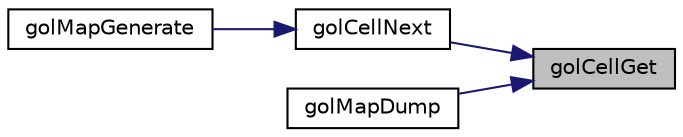 digraph "golCellGet"
{
 // INTERACTIVE_SVG=YES
 // LATEX_PDF_SIZE
  edge [fontname="Helvetica",fontsize="10",labelfontname="Helvetica",labelfontsize="10"];
  node [fontname="Helvetica",fontsize="10",shape=record];
  rankdir="RL";
  Node1 [label="golCellGet",height=0.2,width=0.4,color="black", fillcolor="grey75", style="filled", fontcolor="black",tooltip=" "];
  Node1 -> Node2 [dir="back",color="midnightblue",fontsize="10",style="solid",fontname="Helvetica"];
  Node2 [label="golCellNext",height=0.2,width=0.4,color="black", fillcolor="white", style="filled",URL="$backup_2gol_8cpp.html#aeeaa2ac3bbd8dae912309564112bbde1",tooltip=" "];
  Node2 -> Node3 [dir="back",color="midnightblue",fontsize="10",style="solid",fontname="Helvetica"];
  Node3 [label="golMapGenerate",height=0.2,width=0.4,color="black", fillcolor="white", style="filled",URL="$backup_2gol_8cpp.html#a8f3488db9228466896f9845baa0585b3",tooltip=" "];
  Node1 -> Node4 [dir="back",color="midnightblue",fontsize="10",style="solid",fontname="Helvetica"];
  Node4 [label="golMapDump",height=0.2,width=0.4,color="black", fillcolor="white", style="filled",URL="$backup_2gol_8cpp.html#a7764af475ec14bc581421cfa519b10cd",tooltip=" "];
}
